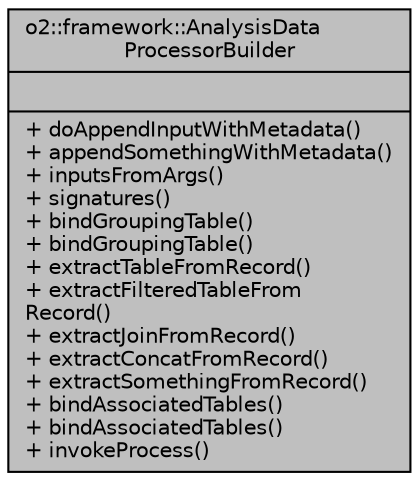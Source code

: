 digraph "o2::framework::AnalysisDataProcessorBuilder"
{
 // INTERACTIVE_SVG=YES
  bgcolor="transparent";
  edge [fontname="Helvetica",fontsize="10",labelfontname="Helvetica",labelfontsize="10"];
  node [fontname="Helvetica",fontsize="10",shape=record];
  Node1 [label="{o2::framework::AnalysisData\lProcessorBuilder\n||+ doAppendInputWithMetadata()\l+ appendSomethingWithMetadata()\l+ inputsFromArgs()\l+ signatures()\l+ bindGroupingTable()\l+ bindGroupingTable()\l+ extractTableFromRecord()\l+ extractFilteredTableFrom\lRecord()\l+ extractJoinFromRecord()\l+ extractConcatFromRecord()\l+ extractSomethingFromRecord()\l+ bindAssociatedTables()\l+ bindAssociatedTables()\l+ invokeProcess()\l}",height=0.2,width=0.4,color="black", fillcolor="grey75", style="filled", fontcolor="black"];
}
